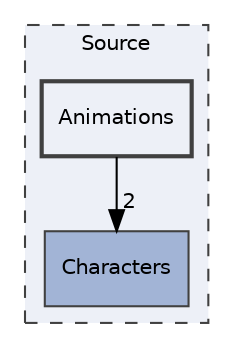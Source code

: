 digraph "D:/0_Projects/Unreal/PUBG_UE4/Source/Animations"
{
 // LATEX_PDF_SIZE
  edge [fontname="Helvetica",fontsize="10",labelfontname="Helvetica",labelfontsize="10"];
  node [fontname="Helvetica",fontsize="10",shape=record];
  compound=true
  subgraph clusterdir_74389ed8173ad57b461b9d623a1f3867 {
    graph [ bgcolor="#edf0f7", pencolor="grey25", style="filled,dashed,", label="Source", fontname="Helvetica", fontsize="10", URL="dir_74389ed8173ad57b461b9d623a1f3867.html"]
  dir_0a0d59c77e579b1c91ea726c2a6093a5 [shape=box, label="Characters", style="filled,", fillcolor="#a2b4d6", color="grey25", URL="dir_0a0d59c77e579b1c91ea726c2a6093a5.html"];
  dir_4943dd88a567d6386a90fef2197820ff [shape=box, label="Animations", style="filled,bold,", fillcolor="#edf0f7", color="grey25", URL="dir_4943dd88a567d6386a90fef2197820ff.html"];
  }
  dir_4943dd88a567d6386a90fef2197820ff->dir_0a0d59c77e579b1c91ea726c2a6093a5 [headlabel="2", labeldistance=1.5 headhref="dir_000001_000002.html"];
}
